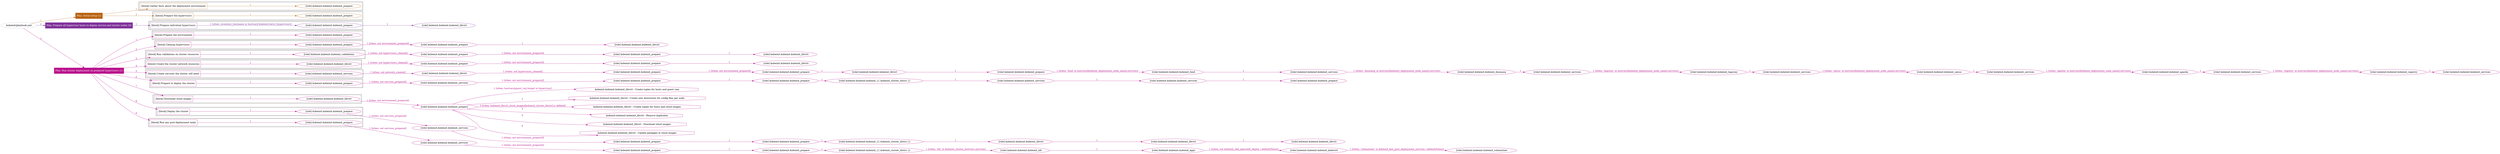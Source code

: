 digraph {
	graph [concentrate=true ordering=in rankdir=LR ratio=fill]
	edge [esep=5 sep=10]
	"kubeinit/playbook.yml" [id=root_node style=dotted]
	play_2c84fd3d [label="Play: Initial setup (1)" color="#b96313" fontcolor="#ffffff" id=play_2c84fd3d shape=box style=filled tooltip=localhost]
	"kubeinit/playbook.yml" -> play_2c84fd3d [label="1 " color="#b96313" fontcolor="#b96313" id=edge_cf0ee87c labeltooltip="1 " tooltip="1 "]
	subgraph "kubeinit.kubeinit.kubeinit_prepare" {
		role_4e33f5b8 [label="[role] kubeinit.kubeinit.kubeinit_prepare" color="#b96313" id=role_4e33f5b8 tooltip="kubeinit.kubeinit.kubeinit_prepare"]
	}
	subgraph "kubeinit.kubeinit.kubeinit_prepare" {
		role_d48b2d5c [label="[role] kubeinit.kubeinit.kubeinit_prepare" color="#b96313" id=role_d48b2d5c tooltip="kubeinit.kubeinit.kubeinit_prepare"]
	}
	subgraph "Play: Initial setup (1)" {
		play_2c84fd3d -> block_1669a8b5 [label=1 color="#b96313" fontcolor="#b96313" id=edge_56b56aec labeltooltip=1 tooltip=1]
		subgraph cluster_block_1669a8b5 {
			block_1669a8b5 [label="[block] Gather facts about the deployment environment" color="#b96313" id=block_1669a8b5 labeltooltip="Gather facts about the deployment environment" shape=box tooltip="Gather facts about the deployment environment"]
			block_1669a8b5 -> role_4e33f5b8 [label="1 " color="#b96313" fontcolor="#b96313" id=edge_78e4bf51 labeltooltip="1 " tooltip="1 "]
		}
		play_2c84fd3d -> block_d1c5c11b [label=2 color="#b96313" fontcolor="#b96313" id=edge_17a5d8d1 labeltooltip=2 tooltip=2]
		subgraph cluster_block_d1c5c11b {
			block_d1c5c11b [label="[block] Prepare the hypervisors" color="#b96313" id=block_d1c5c11b labeltooltip="Prepare the hypervisors" shape=box tooltip="Prepare the hypervisors"]
			block_d1c5c11b -> role_d48b2d5c [label="1 " color="#b96313" fontcolor="#b96313" id=edge_4ecc52b9 labeltooltip="1 " tooltip="1 "]
		}
	}
	play_614b3ca1 [label="Play: Prepare all hypervisor hosts to deploy service and cluster nodes (0)" color="#7f329a" fontcolor="#ffffff" id=play_614b3ca1 shape=box style=filled tooltip="Play: Prepare all hypervisor hosts to deploy service and cluster nodes (0)"]
	"kubeinit/playbook.yml" -> play_614b3ca1 [label="2 " color="#7f329a" fontcolor="#7f329a" id=edge_4e772b92 labeltooltip="2 " tooltip="2 "]
	subgraph "kubeinit.kubeinit.kubeinit_libvirt" {
		role_ee526fe6 [label="[role] kubeinit.kubeinit.kubeinit_libvirt" color="#7f329a" id=role_ee526fe6 tooltip="kubeinit.kubeinit.kubeinit_libvirt"]
	}
	subgraph "kubeinit.kubeinit.kubeinit_prepare" {
		role_53c26bc0 [label="[role] kubeinit.kubeinit.kubeinit_prepare" color="#7f329a" id=role_53c26bc0 tooltip="kubeinit.kubeinit.kubeinit_prepare"]
		role_53c26bc0 -> role_ee526fe6 [label="1 " color="#7f329a" fontcolor="#7f329a" id=edge_ffa36493 labeltooltip="1 " tooltip="1 "]
	}
	subgraph "Play: Prepare all hypervisor hosts to deploy service and cluster nodes (0)" {
		play_614b3ca1 -> block_6ad549f1 [label=1 color="#7f329a" fontcolor="#7f329a" id=edge_37afc1e0 labeltooltip=1 tooltip=1]
		subgraph cluster_block_6ad549f1 {
			block_6ad549f1 [label="[block] Prepare individual hypervisors" color="#7f329a" id=block_6ad549f1 labeltooltip="Prepare individual hypervisors" shape=box tooltip="Prepare individual hypervisors"]
			block_6ad549f1 -> role_53c26bc0 [label="1 [when: inventory_hostname in hostvars['kubeinit-facts'].hypervisors]" color="#7f329a" fontcolor="#7f329a" id=edge_37693ca2 labeltooltip="1 [when: inventory_hostname in hostvars['kubeinit-facts'].hypervisors]" tooltip="1 [when: inventory_hostname in hostvars['kubeinit-facts'].hypervisors]"]
		}
	}
	play_b2df6c2a [label="Play: Run cluster deployment on prepared hypervisors (1)" color="#b9138d" fontcolor="#ffffff" id=play_b2df6c2a shape=box style=filled tooltip=localhost]
	"kubeinit/playbook.yml" -> play_b2df6c2a [label="3 " color="#b9138d" fontcolor="#b9138d" id=edge_6d6f80e3 labeltooltip="3 " tooltip="3 "]
	subgraph "kubeinit.kubeinit.kubeinit_prepare" {
		role_fb8bf43a [label="[role] kubeinit.kubeinit.kubeinit_prepare" color="#b9138d" id=role_fb8bf43a tooltip="kubeinit.kubeinit.kubeinit_prepare"]
	}
	subgraph "kubeinit.kubeinit.kubeinit_libvirt" {
		role_64625407 [label="[role] kubeinit.kubeinit.kubeinit_libvirt" color="#b9138d" id=role_64625407 tooltip="kubeinit.kubeinit.kubeinit_libvirt"]
	}
	subgraph "kubeinit.kubeinit.kubeinit_prepare" {
		role_011a44f8 [label="[role] kubeinit.kubeinit.kubeinit_prepare" color="#b9138d" id=role_011a44f8 tooltip="kubeinit.kubeinit.kubeinit_prepare"]
		role_011a44f8 -> role_64625407 [label="1 " color="#b9138d" fontcolor="#b9138d" id=edge_26decb2e labeltooltip="1 " tooltip="1 "]
	}
	subgraph "kubeinit.kubeinit.kubeinit_prepare" {
		role_f53a9ac1 [label="[role] kubeinit.kubeinit.kubeinit_prepare" color="#b9138d" id=role_f53a9ac1 tooltip="kubeinit.kubeinit.kubeinit_prepare"]
		role_f53a9ac1 -> role_011a44f8 [label="1 [when: not environment_prepared]" color="#b9138d" fontcolor="#b9138d" id=edge_876d3bfd labeltooltip="1 [when: not environment_prepared]" tooltip="1 [when: not environment_prepared]"]
	}
	subgraph "kubeinit.kubeinit.kubeinit_libvirt" {
		role_2f11471f [label="[role] kubeinit.kubeinit.kubeinit_libvirt" color="#b9138d" id=role_2f11471f tooltip="kubeinit.kubeinit.kubeinit_libvirt"]
	}
	subgraph "kubeinit.kubeinit.kubeinit_prepare" {
		role_2cffb352 [label="[role] kubeinit.kubeinit.kubeinit_prepare" color="#b9138d" id=role_2cffb352 tooltip="kubeinit.kubeinit.kubeinit_prepare"]
		role_2cffb352 -> role_2f11471f [label="1 " color="#b9138d" fontcolor="#b9138d" id=edge_6434cac5 labeltooltip="1 " tooltip="1 "]
	}
	subgraph "kubeinit.kubeinit.kubeinit_prepare" {
		role_fe4e6605 [label="[role] kubeinit.kubeinit.kubeinit_prepare" color="#b9138d" id=role_fe4e6605 tooltip="kubeinit.kubeinit.kubeinit_prepare"]
		role_fe4e6605 -> role_2cffb352 [label="1 [when: not environment_prepared]" color="#b9138d" fontcolor="#b9138d" id=edge_eac745e9 labeltooltip="1 [when: not environment_prepared]" tooltip="1 [when: not environment_prepared]"]
	}
	subgraph "kubeinit.kubeinit.kubeinit_validations" {
		role_e5304eda [label="[role] kubeinit.kubeinit.kubeinit_validations" color="#b9138d" id=role_e5304eda tooltip="kubeinit.kubeinit.kubeinit_validations"]
		role_e5304eda -> role_fe4e6605 [label="1 [when: not hypervisors_cleaned]" color="#b9138d" fontcolor="#b9138d" id=edge_031d5806 labeltooltip="1 [when: not hypervisors_cleaned]" tooltip="1 [when: not hypervisors_cleaned]"]
	}
	subgraph "kubeinit.kubeinit.kubeinit_libvirt" {
		role_3e98fc88 [label="[role] kubeinit.kubeinit.kubeinit_libvirt" color="#b9138d" id=role_3e98fc88 tooltip="kubeinit.kubeinit.kubeinit_libvirt"]
	}
	subgraph "kubeinit.kubeinit.kubeinit_prepare" {
		role_56d51ffa [label="[role] kubeinit.kubeinit.kubeinit_prepare" color="#b9138d" id=role_56d51ffa tooltip="kubeinit.kubeinit.kubeinit_prepare"]
		role_56d51ffa -> role_3e98fc88 [label="1 " color="#b9138d" fontcolor="#b9138d" id=edge_a4fb368c labeltooltip="1 " tooltip="1 "]
	}
	subgraph "kubeinit.kubeinit.kubeinit_prepare" {
		role_247628cc [label="[role] kubeinit.kubeinit.kubeinit_prepare" color="#b9138d" id=role_247628cc tooltip="kubeinit.kubeinit.kubeinit_prepare"]
		role_247628cc -> role_56d51ffa [label="1 [when: not environment_prepared]" color="#b9138d" fontcolor="#b9138d" id=edge_0e728f1a labeltooltip="1 [when: not environment_prepared]" tooltip="1 [when: not environment_prepared]"]
	}
	subgraph "kubeinit.kubeinit.kubeinit_libvirt" {
		role_021d311e [label="[role] kubeinit.kubeinit.kubeinit_libvirt" color="#b9138d" id=role_021d311e tooltip="kubeinit.kubeinit.kubeinit_libvirt"]
		role_021d311e -> role_247628cc [label="1 [when: not hypervisors_cleaned]" color="#b9138d" fontcolor="#b9138d" id=edge_a7bb3db8 labeltooltip="1 [when: not hypervisors_cleaned]" tooltip="1 [when: not hypervisors_cleaned]"]
	}
	subgraph "kubeinit.kubeinit.kubeinit_services" {
		role_2b0c2611 [label="[role] kubeinit.kubeinit.kubeinit_services" color="#b9138d" id=role_2b0c2611 tooltip="kubeinit.kubeinit.kubeinit_services"]
	}
	subgraph "kubeinit.kubeinit.kubeinit_registry" {
		role_3ea4e056 [label="[role] kubeinit.kubeinit.kubeinit_registry" color="#b9138d" id=role_3ea4e056 tooltip="kubeinit.kubeinit.kubeinit_registry"]
		role_3ea4e056 -> role_2b0c2611 [label="1 " color="#b9138d" fontcolor="#b9138d" id=edge_bbb25dc0 labeltooltip="1 " tooltip="1 "]
	}
	subgraph "kubeinit.kubeinit.kubeinit_services" {
		role_d9db34a5 [label="[role] kubeinit.kubeinit.kubeinit_services" color="#b9138d" id=role_d9db34a5 tooltip="kubeinit.kubeinit.kubeinit_services"]
		role_d9db34a5 -> role_3ea4e056 [label="1 [when: 'registry' in hostvars[kubeinit_deployment_node_name].services]" color="#b9138d" fontcolor="#b9138d" id=edge_c6d1944a labeltooltip="1 [when: 'registry' in hostvars[kubeinit_deployment_node_name].services]" tooltip="1 [when: 'registry' in hostvars[kubeinit_deployment_node_name].services]"]
	}
	subgraph "kubeinit.kubeinit.kubeinit_apache" {
		role_371f7e6d [label="[role] kubeinit.kubeinit.kubeinit_apache" color="#b9138d" id=role_371f7e6d tooltip="kubeinit.kubeinit.kubeinit_apache"]
		role_371f7e6d -> role_d9db34a5 [label="1 " color="#b9138d" fontcolor="#b9138d" id=edge_9269911d labeltooltip="1 " tooltip="1 "]
	}
	subgraph "kubeinit.kubeinit.kubeinit_services" {
		role_3b6bece1 [label="[role] kubeinit.kubeinit.kubeinit_services" color="#b9138d" id=role_3b6bece1 tooltip="kubeinit.kubeinit.kubeinit_services"]
		role_3b6bece1 -> role_371f7e6d [label="1 [when: 'apache' in hostvars[kubeinit_deployment_node_name].services]" color="#b9138d" fontcolor="#b9138d" id=edge_187dc3f4 labeltooltip="1 [when: 'apache' in hostvars[kubeinit_deployment_node_name].services]" tooltip="1 [when: 'apache' in hostvars[kubeinit_deployment_node_name].services]"]
	}
	subgraph "kubeinit.kubeinit.kubeinit_nexus" {
		role_8e48d477 [label="[role] kubeinit.kubeinit.kubeinit_nexus" color="#b9138d" id=role_8e48d477 tooltip="kubeinit.kubeinit.kubeinit_nexus"]
		role_8e48d477 -> role_3b6bece1 [label="1 " color="#b9138d" fontcolor="#b9138d" id=edge_6a42d88b labeltooltip="1 " tooltip="1 "]
	}
	subgraph "kubeinit.kubeinit.kubeinit_services" {
		role_ae9418eb [label="[role] kubeinit.kubeinit.kubeinit_services" color="#b9138d" id=role_ae9418eb tooltip="kubeinit.kubeinit.kubeinit_services"]
		role_ae9418eb -> role_8e48d477 [label="1 [when: 'nexus' in hostvars[kubeinit_deployment_node_name].services]" color="#b9138d" fontcolor="#b9138d" id=edge_ef1be3d5 labeltooltip="1 [when: 'nexus' in hostvars[kubeinit_deployment_node_name].services]" tooltip="1 [when: 'nexus' in hostvars[kubeinit_deployment_node_name].services]"]
	}
	subgraph "kubeinit.kubeinit.kubeinit_haproxy" {
		role_18425827 [label="[role] kubeinit.kubeinit.kubeinit_haproxy" color="#b9138d" id=role_18425827 tooltip="kubeinit.kubeinit.kubeinit_haproxy"]
		role_18425827 -> role_ae9418eb [label="1 " color="#b9138d" fontcolor="#b9138d" id=edge_308ea082 labeltooltip="1 " tooltip="1 "]
	}
	subgraph "kubeinit.kubeinit.kubeinit_services" {
		role_be883a53 [label="[role] kubeinit.kubeinit.kubeinit_services" color="#b9138d" id=role_be883a53 tooltip="kubeinit.kubeinit.kubeinit_services"]
		role_be883a53 -> role_18425827 [label="1 [when: 'haproxy' in hostvars[kubeinit_deployment_node_name].services]" color="#b9138d" fontcolor="#b9138d" id=edge_0b576083 labeltooltip="1 [when: 'haproxy' in hostvars[kubeinit_deployment_node_name].services]" tooltip="1 [when: 'haproxy' in hostvars[kubeinit_deployment_node_name].services]"]
	}
	subgraph "kubeinit.kubeinit.kubeinit_dnsmasq" {
		role_e3cd5ba5 [label="[role] kubeinit.kubeinit.kubeinit_dnsmasq" color="#b9138d" id=role_e3cd5ba5 tooltip="kubeinit.kubeinit.kubeinit_dnsmasq"]
		role_e3cd5ba5 -> role_be883a53 [label="1 " color="#b9138d" fontcolor="#b9138d" id=edge_06f9191d labeltooltip="1 " tooltip="1 "]
	}
	subgraph "kubeinit.kubeinit.kubeinit_services" {
		role_61f540bb [label="[role] kubeinit.kubeinit.kubeinit_services" color="#b9138d" id=role_61f540bb tooltip="kubeinit.kubeinit.kubeinit_services"]
		role_61f540bb -> role_e3cd5ba5 [label="1 [when: 'dnsmasq' in hostvars[kubeinit_deployment_node_name].services]" color="#b9138d" fontcolor="#b9138d" id=edge_ff57559c labeltooltip="1 [when: 'dnsmasq' in hostvars[kubeinit_deployment_node_name].services]" tooltip="1 [when: 'dnsmasq' in hostvars[kubeinit_deployment_node_name].services]"]
	}
	subgraph "kubeinit.kubeinit.kubeinit_bind" {
		role_47807a19 [label="[role] kubeinit.kubeinit.kubeinit_bind" color="#b9138d" id=role_47807a19 tooltip="kubeinit.kubeinit.kubeinit_bind"]
		role_47807a19 -> role_61f540bb [label="1 " color="#b9138d" fontcolor="#b9138d" id=edge_99421406 labeltooltip="1 " tooltip="1 "]
	}
	subgraph "kubeinit.kubeinit.kubeinit_prepare" {
		role_685463ba [label="[role] kubeinit.kubeinit.kubeinit_prepare" color="#b9138d" id=role_685463ba tooltip="kubeinit.kubeinit.kubeinit_prepare"]
		role_685463ba -> role_47807a19 [label="1 [when: 'bind' in hostvars[kubeinit_deployment_node_name].services]" color="#b9138d" fontcolor="#b9138d" id=edge_5d0c7c36 labeltooltip="1 [when: 'bind' in hostvars[kubeinit_deployment_node_name].services]" tooltip="1 [when: 'bind' in hostvars[kubeinit_deployment_node_name].services]"]
	}
	subgraph "kubeinit.kubeinit.kubeinit_libvirt" {
		role_caeb6f9f [label="[role] kubeinit.kubeinit.kubeinit_libvirt" color="#b9138d" id=role_caeb6f9f tooltip="kubeinit.kubeinit.kubeinit_libvirt"]
		role_caeb6f9f -> role_685463ba [label="1 " color="#b9138d" fontcolor="#b9138d" id=edge_21fb6cde labeltooltip="1 " tooltip="1 "]
	}
	subgraph "kubeinit.kubeinit.kubeinit_prepare" {
		role_3c5d0484 [label="[role] kubeinit.kubeinit.kubeinit_prepare" color="#b9138d" id=role_3c5d0484 tooltip="kubeinit.kubeinit.kubeinit_prepare"]
		role_3c5d0484 -> role_caeb6f9f [label="1 " color="#b9138d" fontcolor="#b9138d" id=edge_cbf7c5d3 labeltooltip="1 " tooltip="1 "]
	}
	subgraph "kubeinit.kubeinit.kubeinit_prepare" {
		role_995da389 [label="[role] kubeinit.kubeinit.kubeinit_prepare" color="#b9138d" id=role_995da389 tooltip="kubeinit.kubeinit.kubeinit_prepare"]
		role_995da389 -> role_3c5d0484 [label="1 [when: not environment_prepared]" color="#b9138d" fontcolor="#b9138d" id=edge_53fb8ba1 labeltooltip="1 [when: not environment_prepared]" tooltip="1 [when: not environment_prepared]"]
	}
	subgraph "kubeinit.kubeinit.kubeinit_libvirt" {
		role_8ae23b4b [label="[role] kubeinit.kubeinit.kubeinit_libvirt" color="#b9138d" id=role_8ae23b4b tooltip="kubeinit.kubeinit.kubeinit_libvirt"]
		role_8ae23b4b -> role_995da389 [label="1 [when: not hypervisors_cleaned]" color="#b9138d" fontcolor="#b9138d" id=edge_0d09869a labeltooltip="1 [when: not hypervisors_cleaned]" tooltip="1 [when: not hypervisors_cleaned]"]
	}
	subgraph "kubeinit.kubeinit.kubeinit_services" {
		role_eb09b2b3 [label="[role] kubeinit.kubeinit.kubeinit_services" color="#b9138d" id=role_eb09b2b3 tooltip="kubeinit.kubeinit.kubeinit_services"]
		role_eb09b2b3 -> role_8ae23b4b [label="1 [when: not network_created]" color="#b9138d" fontcolor="#b9138d" id=edge_2dd89142 labeltooltip="1 [when: not network_created]" tooltip="1 [when: not network_created]"]
	}
	subgraph "kubeinit.kubeinit.kubeinit_prepare" {
		role_49e4b15f [label="[role] kubeinit.kubeinit.kubeinit_prepare" color="#b9138d" id=role_49e4b15f tooltip="kubeinit.kubeinit.kubeinit_prepare"]
	}
	subgraph "kubeinit.kubeinit.kubeinit_services" {
		role_5160b6e5 [label="[role] kubeinit.kubeinit.kubeinit_services" color="#b9138d" id=role_5160b6e5 tooltip="kubeinit.kubeinit.kubeinit_services"]
		role_5160b6e5 -> role_49e4b15f [label="1 " color="#b9138d" fontcolor="#b9138d" id=edge_dc8e1c6d labeltooltip="1 " tooltip="1 "]
	}
	subgraph "kubeinit.kubeinit.kubeinit_services" {
		role_3ff779b5 [label="[role] kubeinit.kubeinit.kubeinit_services" color="#b9138d" id=role_3ff779b5 tooltip="kubeinit.kubeinit.kubeinit_services"]
		role_3ff779b5 -> role_5160b6e5 [label="1 " color="#b9138d" fontcolor="#b9138d" id=edge_64d4a983 labeltooltip="1 " tooltip="1 "]
	}
	subgraph "kubeinit.kubeinit.kubeinit_{{ kubeinit_cluster_distro }}" {
		role_3bffd7e6 [label="[role] kubeinit.kubeinit.kubeinit_{{ kubeinit_cluster_distro }}" color="#b9138d" id=role_3bffd7e6 tooltip="kubeinit.kubeinit.kubeinit_{{ kubeinit_cluster_distro }}"]
		role_3bffd7e6 -> role_3ff779b5 [label="1 " color="#b9138d" fontcolor="#b9138d" id=edge_ccadff3f labeltooltip="1 " tooltip="1 "]
	}
	subgraph "kubeinit.kubeinit.kubeinit_prepare" {
		role_f510bea1 [label="[role] kubeinit.kubeinit.kubeinit_prepare" color="#b9138d" id=role_f510bea1 tooltip="kubeinit.kubeinit.kubeinit_prepare"]
		role_f510bea1 -> role_3bffd7e6 [label="1 " color="#b9138d" fontcolor="#b9138d" id=edge_1e5f6a5d labeltooltip="1 " tooltip="1 "]
	}
	subgraph "kubeinit.kubeinit.kubeinit_prepare" {
		role_86aec026 [label="[role] kubeinit.kubeinit.kubeinit_prepare" color="#b9138d" id=role_86aec026 tooltip="kubeinit.kubeinit.kubeinit_prepare"]
		role_86aec026 -> role_f510bea1 [label="1 " color="#b9138d" fontcolor="#b9138d" id=edge_6065f99d labeltooltip="1 " tooltip="1 "]
	}
	subgraph "kubeinit.kubeinit.kubeinit_services" {
		role_3c9f6f0d [label="[role] kubeinit.kubeinit.kubeinit_services" color="#b9138d" id=role_3c9f6f0d tooltip="kubeinit.kubeinit.kubeinit_services"]
		role_3c9f6f0d -> role_86aec026 [label="1 [when: not environment_prepared]" color="#b9138d" fontcolor="#b9138d" id=edge_ec0d80ce labeltooltip="1 [when: not environment_prepared]" tooltip="1 [when: not environment_prepared]"]
	}
	subgraph "kubeinit.kubeinit.kubeinit_prepare" {
		role_26d55716 [label="[role] kubeinit.kubeinit.kubeinit_prepare" color="#b9138d" id=role_26d55716 tooltip="kubeinit.kubeinit.kubeinit_prepare"]
		role_26d55716 -> role_3c9f6f0d [label="1 [when: not services_prepared]" color="#b9138d" fontcolor="#b9138d" id=edge_159bb7dd labeltooltip="1 [when: not services_prepared]" tooltip="1 [when: not services_prepared]"]
	}
	subgraph "kubeinit.kubeinit.kubeinit_prepare" {
		role_e7080548 [label="[role] kubeinit.kubeinit.kubeinit_prepare" color="#b9138d" id=role_e7080548 tooltip="kubeinit.kubeinit.kubeinit_prepare"]
		task_2b2fd85c [label="kubeinit.kubeinit.kubeinit_libvirt : Create tuples for hosts and guest vms" color="#b9138d" id=task_2b2fd85c shape=octagon tooltip="kubeinit.kubeinit.kubeinit_libvirt : Create tuples for hosts and guest vms"]
		role_e7080548 -> task_2b2fd85c [label="1 [when: hostvars[guest_vm].target in hypervisor]" color="#b9138d" fontcolor="#b9138d" id=edge_e7d06b25 labeltooltip="1 [when: hostvars[guest_vm].target in hypervisor]" tooltip="1 [when: hostvars[guest_vm].target in hypervisor]"]
		task_e168514e [label="kubeinit.kubeinit.kubeinit_libvirt : Create new directories for config files per node" color="#b9138d" id=task_e168514e shape=octagon tooltip="kubeinit.kubeinit.kubeinit_libvirt : Create new directories for config files per node"]
		role_e7080548 -> task_e168514e [label="2 " color="#b9138d" fontcolor="#b9138d" id=edge_46aaeb0e labeltooltip="2 " tooltip="2 "]
		task_c61bcf10 [label="kubeinit.kubeinit.kubeinit_libvirt : Create tuples for hosts and cloud images" color="#b9138d" id=task_c61bcf10 shape=octagon tooltip="kubeinit.kubeinit.kubeinit_libvirt : Create tuples for hosts and cloud images"]
		role_e7080548 -> task_c61bcf10 [label="3 [when: kubeinit_libvirt_cloud_images[kubeinit_cluster_distro] is defined]" color="#b9138d" fontcolor="#b9138d" id=edge_55697424 labeltooltip="3 [when: kubeinit_libvirt_cloud_images[kubeinit_cluster_distro] is defined]" tooltip="3 [when: kubeinit_libvirt_cloud_images[kubeinit_cluster_distro] is defined]"]
		task_e8ce048f [label="kubeinit.kubeinit.kubeinit_libvirt : Remove duplicates" color="#b9138d" id=task_e8ce048f shape=octagon tooltip="kubeinit.kubeinit.kubeinit_libvirt : Remove duplicates"]
		role_e7080548 -> task_e8ce048f [label="4 " color="#b9138d" fontcolor="#b9138d" id=edge_3482fe01 labeltooltip="4 " tooltip="4 "]
		task_d7ee8459 [label="kubeinit.kubeinit.kubeinit_libvirt : Download cloud images" color="#b9138d" id=task_d7ee8459 shape=octagon tooltip="kubeinit.kubeinit.kubeinit_libvirt : Download cloud images"]
		role_e7080548 -> task_d7ee8459 [label="5 " color="#b9138d" fontcolor="#b9138d" id=edge_b51349f4 labeltooltip="5 " tooltip="5 "]
		task_e38beb0a [label="kubeinit.kubeinit.kubeinit_libvirt : Update packages in cloud images" color="#b9138d" id=task_e38beb0a shape=octagon tooltip="kubeinit.kubeinit.kubeinit_libvirt : Update packages in cloud images"]
		role_e7080548 -> task_e38beb0a [label="6 " color="#b9138d" fontcolor="#b9138d" id=edge_099228a6 labeltooltip="6 " tooltip="6 "]
	}
	subgraph "kubeinit.kubeinit.kubeinit_libvirt" {
		role_ff40af0d [label="[role] kubeinit.kubeinit.kubeinit_libvirt" color="#b9138d" id=role_ff40af0d tooltip="kubeinit.kubeinit.kubeinit_libvirt"]
		role_ff40af0d -> role_e7080548 [label="1 [when: not environment_prepared]" color="#b9138d" fontcolor="#b9138d" id=edge_30788be8 labeltooltip="1 [when: not environment_prepared]" tooltip="1 [when: not environment_prepared]"]
	}
	subgraph "kubeinit.kubeinit.kubeinit_libvirt" {
		role_f96193d7 [label="[role] kubeinit.kubeinit.kubeinit_libvirt" color="#b9138d" id=role_f96193d7 tooltip="kubeinit.kubeinit.kubeinit_libvirt"]
	}
	subgraph "kubeinit.kubeinit.kubeinit_libvirt" {
		role_9df90acd [label="[role] kubeinit.kubeinit.kubeinit_libvirt" color="#b9138d" id=role_9df90acd tooltip="kubeinit.kubeinit.kubeinit_libvirt"]
		role_9df90acd -> role_f96193d7 [label="1 " color="#b9138d" fontcolor="#b9138d" id=edge_d31702c7 labeltooltip="1 " tooltip="1 "]
	}
	subgraph "kubeinit.kubeinit.kubeinit_libvirt" {
		role_9daefaae [label="[role] kubeinit.kubeinit.kubeinit_libvirt" color="#b9138d" id=role_9daefaae tooltip="kubeinit.kubeinit.kubeinit_libvirt"]
		role_9daefaae -> role_9df90acd [label="1 " color="#b9138d" fontcolor="#b9138d" id=edge_2a026d19 labeltooltip="1 " tooltip="1 "]
	}
	subgraph "kubeinit.kubeinit.kubeinit_{{ kubeinit_cluster_distro }}" {
		role_9da3dbf8 [label="[role] kubeinit.kubeinit.kubeinit_{{ kubeinit_cluster_distro }}" color="#b9138d" id=role_9da3dbf8 tooltip="kubeinit.kubeinit.kubeinit_{{ kubeinit_cluster_distro }}"]
		role_9da3dbf8 -> role_9daefaae [label="1 " color="#b9138d" fontcolor="#b9138d" id=edge_fcb252ab labeltooltip="1 " tooltip="1 "]
	}
	subgraph "kubeinit.kubeinit.kubeinit_prepare" {
		role_d4c0df05 [label="[role] kubeinit.kubeinit.kubeinit_prepare" color="#b9138d" id=role_d4c0df05 tooltip="kubeinit.kubeinit.kubeinit_prepare"]
		role_d4c0df05 -> role_9da3dbf8 [label="1 " color="#b9138d" fontcolor="#b9138d" id=edge_ff514ed2 labeltooltip="1 " tooltip="1 "]
	}
	subgraph "kubeinit.kubeinit.kubeinit_prepare" {
		role_8a4623cd [label="[role] kubeinit.kubeinit.kubeinit_prepare" color="#b9138d" id=role_8a4623cd tooltip="kubeinit.kubeinit.kubeinit_prepare"]
		role_8a4623cd -> role_d4c0df05 [label="1 " color="#b9138d" fontcolor="#b9138d" id=edge_7fa6476a labeltooltip="1 " tooltip="1 "]
	}
	subgraph "kubeinit.kubeinit.kubeinit_services" {
		role_02e32cc3 [label="[role] kubeinit.kubeinit.kubeinit_services" color="#b9138d" id=role_02e32cc3 tooltip="kubeinit.kubeinit.kubeinit_services"]
		role_02e32cc3 -> role_8a4623cd [label="1 [when: not environment_prepared]" color="#b9138d" fontcolor="#b9138d" id=edge_f4fd8c2f labeltooltip="1 [when: not environment_prepared]" tooltip="1 [when: not environment_prepared]"]
	}
	subgraph "kubeinit.kubeinit.kubeinit_prepare" {
		role_1890b77e [label="[role] kubeinit.kubeinit.kubeinit_prepare" color="#b9138d" id=role_1890b77e tooltip="kubeinit.kubeinit.kubeinit_prepare"]
		role_1890b77e -> role_02e32cc3 [label="1 [when: not services_prepared]" color="#b9138d" fontcolor="#b9138d" id=edge_4dc31fe5 labeltooltip="1 [when: not services_prepared]" tooltip="1 [when: not services_prepared]"]
	}
	subgraph "kubeinit.kubeinit.kubeinit_submariner" {
		role_210e6a02 [label="[role] kubeinit.kubeinit.kubeinit_submariner" color="#b9138d" id=role_210e6a02 tooltip="kubeinit.kubeinit.kubeinit_submariner"]
	}
	subgraph "kubeinit.kubeinit.kubeinit_kubevirt" {
		role_bc98bc62 [label="[role] kubeinit.kubeinit.kubeinit_kubevirt" color="#b9138d" id=role_bc98bc62 tooltip="kubeinit.kubeinit.kubeinit_kubevirt"]
		role_bc98bc62 -> role_210e6a02 [label="1 [when: 'submariner' in kubeinit_fact_post_deployment_services | default(False)]" color="#b9138d" fontcolor="#b9138d" id=edge_6816d096 labeltooltip="1 [when: 'submariner' in kubeinit_fact_post_deployment_services | default(False)]" tooltip="1 [when: 'submariner' in kubeinit_fact_post_deployment_services | default(False)]"]
	}
	subgraph "kubeinit.kubeinit.kubeinit_apps" {
		role_b2e2fec4 [label="[role] kubeinit.kubeinit.kubeinit_apps" color="#b9138d" id=role_b2e2fec4 tooltip="kubeinit.kubeinit.kubeinit_apps"]
		role_b2e2fec4 -> role_bc98bc62 [label="1 [when: not kubeinit_okd_openshift_deploy | default(False)]" color="#b9138d" fontcolor="#b9138d" id=edge_a03ad909 labeltooltip="1 [when: not kubeinit_okd_openshift_deploy | default(False)]" tooltip="1 [when: not kubeinit_okd_openshift_deploy | default(False)]"]
	}
	subgraph "kubeinit.kubeinit.kubeinit_nfs" {
		role_926a9d56 [label="[role] kubeinit.kubeinit.kubeinit_nfs" color="#b9138d" id=role_926a9d56 tooltip="kubeinit.kubeinit.kubeinit_nfs"]
		role_926a9d56 -> role_b2e2fec4 [label="1 " color="#b9138d" fontcolor="#b9138d" id=edge_17cc41f8 labeltooltip="1 " tooltip="1 "]
	}
	subgraph "kubeinit.kubeinit.kubeinit_{{ kubeinit_cluster_distro }}" {
		role_81f940ac [label="[role] kubeinit.kubeinit.kubeinit_{{ kubeinit_cluster_distro }}" color="#b9138d" id=role_81f940ac tooltip="kubeinit.kubeinit.kubeinit_{{ kubeinit_cluster_distro }}"]
		role_81f940ac -> role_926a9d56 [label="1 [when: 'nfs' in kubeinit_cluster_hostvars.services]" color="#b9138d" fontcolor="#b9138d" id=edge_e7d418d8 labeltooltip="1 [when: 'nfs' in kubeinit_cluster_hostvars.services]" tooltip="1 [when: 'nfs' in kubeinit_cluster_hostvars.services]"]
	}
	subgraph "kubeinit.kubeinit.kubeinit_prepare" {
		role_64718166 [label="[role] kubeinit.kubeinit.kubeinit_prepare" color="#b9138d" id=role_64718166 tooltip="kubeinit.kubeinit.kubeinit_prepare"]
		role_64718166 -> role_81f940ac [label="1 " color="#b9138d" fontcolor="#b9138d" id=edge_e73624e4 labeltooltip="1 " tooltip="1 "]
	}
	subgraph "kubeinit.kubeinit.kubeinit_prepare" {
		role_b26091ca [label="[role] kubeinit.kubeinit.kubeinit_prepare" color="#b9138d" id=role_b26091ca tooltip="kubeinit.kubeinit.kubeinit_prepare"]
		role_b26091ca -> role_64718166 [label="1 " color="#b9138d" fontcolor="#b9138d" id=edge_9f008baf labeltooltip="1 " tooltip="1 "]
	}
	subgraph "kubeinit.kubeinit.kubeinit_services" {
		role_8b16c667 [label="[role] kubeinit.kubeinit.kubeinit_services" color="#b9138d" id=role_8b16c667 tooltip="kubeinit.kubeinit.kubeinit_services"]
		role_8b16c667 -> role_b26091ca [label="1 [when: not environment_prepared]" color="#b9138d" fontcolor="#b9138d" id=edge_97402267 labeltooltip="1 [when: not environment_prepared]" tooltip="1 [when: not environment_prepared]"]
	}
	subgraph "kubeinit.kubeinit.kubeinit_prepare" {
		role_f7f8a1d7 [label="[role] kubeinit.kubeinit.kubeinit_prepare" color="#b9138d" id=role_f7f8a1d7 tooltip="kubeinit.kubeinit.kubeinit_prepare"]
		role_f7f8a1d7 -> role_8b16c667 [label="1 [when: not services_prepared]" color="#b9138d" fontcolor="#b9138d" id=edge_b5da3828 labeltooltip="1 [when: not services_prepared]" tooltip="1 [when: not services_prepared]"]
	}
	subgraph "Play: Run cluster deployment on prepared hypervisors (1)" {
		play_b2df6c2a -> block_4c97ba49 [label=1 color="#b9138d" fontcolor="#b9138d" id=edge_bbc2a4b1 labeltooltip=1 tooltip=1]
		subgraph cluster_block_4c97ba49 {
			block_4c97ba49 [label="[block] Prepare the environment" color="#b9138d" id=block_4c97ba49 labeltooltip="Prepare the environment" shape=box tooltip="Prepare the environment"]
			block_4c97ba49 -> role_fb8bf43a [label="1 " color="#b9138d" fontcolor="#b9138d" id=edge_c3f2ddd6 labeltooltip="1 " tooltip="1 "]
		}
		play_b2df6c2a -> block_9c0e36d0 [label=2 color="#b9138d" fontcolor="#b9138d" id=edge_096a6b09 labeltooltip=2 tooltip=2]
		subgraph cluster_block_9c0e36d0 {
			block_9c0e36d0 [label="[block] Cleanup hypervisors" color="#b9138d" id=block_9c0e36d0 labeltooltip="Cleanup hypervisors" shape=box tooltip="Cleanup hypervisors"]
			block_9c0e36d0 -> role_f53a9ac1 [label="1 " color="#b9138d" fontcolor="#b9138d" id=edge_e11f1778 labeltooltip="1 " tooltip="1 "]
		}
		play_b2df6c2a -> block_91ae8519 [label=3 color="#b9138d" fontcolor="#b9138d" id=edge_2f8518fe labeltooltip=3 tooltip=3]
		subgraph cluster_block_91ae8519 {
			block_91ae8519 [label="[block] Run validations on cluster resources" color="#b9138d" id=block_91ae8519 labeltooltip="Run validations on cluster resources" shape=box tooltip="Run validations on cluster resources"]
			block_91ae8519 -> role_e5304eda [label="1 " color="#b9138d" fontcolor="#b9138d" id=edge_8e35f31a labeltooltip="1 " tooltip="1 "]
		}
		play_b2df6c2a -> block_3299057e [label=4 color="#b9138d" fontcolor="#b9138d" id=edge_e9d88d10 labeltooltip=4 tooltip=4]
		subgraph cluster_block_3299057e {
			block_3299057e [label="[block] Create the cluster network resources" color="#b9138d" id=block_3299057e labeltooltip="Create the cluster network resources" shape=box tooltip="Create the cluster network resources"]
			block_3299057e -> role_021d311e [label="1 " color="#b9138d" fontcolor="#b9138d" id=edge_8a19268f labeltooltip="1 " tooltip="1 "]
		}
		play_b2df6c2a -> block_b1627559 [label=5 color="#b9138d" fontcolor="#b9138d" id=edge_a3dbfc3d labeltooltip=5 tooltip=5]
		subgraph cluster_block_b1627559 {
			block_b1627559 [label="[block] Create services the cluster will need" color="#b9138d" id=block_b1627559 labeltooltip="Create services the cluster will need" shape=box tooltip="Create services the cluster will need"]
			block_b1627559 -> role_eb09b2b3 [label="1 " color="#b9138d" fontcolor="#b9138d" id=edge_1c53b523 labeltooltip="1 " tooltip="1 "]
		}
		play_b2df6c2a -> block_aa3ae606 [label=6 color="#b9138d" fontcolor="#b9138d" id=edge_ac85f53f labeltooltip=6 tooltip=6]
		subgraph cluster_block_aa3ae606 {
			block_aa3ae606 [label="[block] Prepare to deploy the cluster" color="#b9138d" id=block_aa3ae606 labeltooltip="Prepare to deploy the cluster" shape=box tooltip="Prepare to deploy the cluster"]
			block_aa3ae606 -> role_26d55716 [label="1 " color="#b9138d" fontcolor="#b9138d" id=edge_ce7cc436 labeltooltip="1 " tooltip="1 "]
		}
		play_b2df6c2a -> block_ce78642a [label=7 color="#b9138d" fontcolor="#b9138d" id=edge_0829343b labeltooltip=7 tooltip=7]
		subgraph cluster_block_ce78642a {
			block_ce78642a [label="[block] Download cloud images" color="#b9138d" id=block_ce78642a labeltooltip="Download cloud images" shape=box tooltip="Download cloud images"]
			block_ce78642a -> role_ff40af0d [label="1 " color="#b9138d" fontcolor="#b9138d" id=edge_c629fb19 labeltooltip="1 " tooltip="1 "]
		}
		play_b2df6c2a -> block_b790ec5f [label=8 color="#b9138d" fontcolor="#b9138d" id=edge_d452e8e5 labeltooltip=8 tooltip=8]
		subgraph cluster_block_b790ec5f {
			block_b790ec5f [label="[block] Deploy the cluster" color="#b9138d" id=block_b790ec5f labeltooltip="Deploy the cluster" shape=box tooltip="Deploy the cluster"]
			block_b790ec5f -> role_1890b77e [label="1 " color="#b9138d" fontcolor="#b9138d" id=edge_69c1b940 labeltooltip="1 " tooltip="1 "]
		}
		play_b2df6c2a -> block_f75e8bbf [label=9 color="#b9138d" fontcolor="#b9138d" id=edge_77842d77 labeltooltip=9 tooltip=9]
		subgraph cluster_block_f75e8bbf {
			block_f75e8bbf [label="[block] Run any post-deployment tasks" color="#b9138d" id=block_f75e8bbf labeltooltip="Run any post-deployment tasks" shape=box tooltip="Run any post-deployment tasks"]
			block_f75e8bbf -> role_f7f8a1d7 [label="1 " color="#b9138d" fontcolor="#b9138d" id=edge_be699d73 labeltooltip="1 " tooltip="1 "]
		}
	}
}
